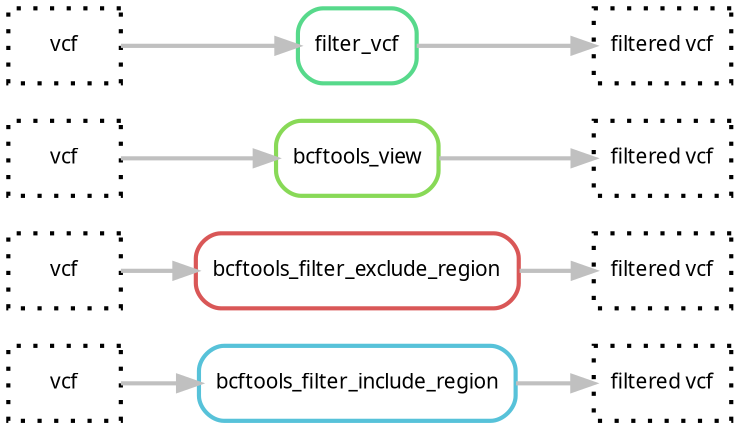 digraph snakemake_dag {
	rankdir=LR;
    graph[bgcolor=white, margin=0];
    node[shape=box, style=rounded, fontname=sans,                 fontsize=10, penwidth=2];
    edge[penwidth=2, color=grey];
	20[label = "filtered vcf", color = "0.0 0.0 0.0", style="dotted"];
	21[label = "filtered vcf", color = "0.0 0.0 0.0", style="dotted"];
	22[label = "filtered vcf", color = "0.0 0.0 0.0", style="dotted"];
	23[label = "filtered vcf", color = "0.0 0.0 0.0", style="dotted"];
	10[label = "vcf", color = "0.0 0.0 0.0", style="dotted"];
	11[label = "vcf", color = "0.0 0.0 0.0", style="dotted"];
	12[label = "vcf", color = "0.0 0.0 0.0", style="dotted"];
	13[label = "vcf", color = "0.0 0.0 0.0", style="dotted"];
	1[label = "bcftools_filter_include_region", color = "0.53 0.6 0.85", style="rounded"];
	2[label = "bcftools_filter_exclude_region", color = "0.00 0.6 0.85", style="rounded"];
	3[label = "filter_vcf", color = "0.40 0.6 0.85", style="rounded"];
	4[label = "bcftools_view", color = "0.27 0.6 0.85", style="rounded"];
	1 -> 20
	2 -> 21
	4 -> 22
	3 -> 23
	10 -> 1
	11 -> 2
	12 -> 4
	13 -> 3
}            
